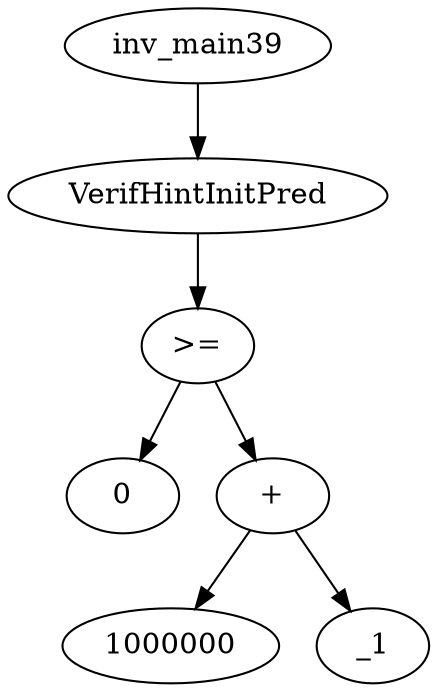 digraph dag {
0 [label="inv_main39"];
1 [label="VerifHintInitPred"];
2 [label=">="];
3 [label="0"];
4 [label="+"];
5 [label="1000000"];
6 [label="_1"];
0->1
1->2
2->4
2 -> 3
4->6
4 -> 5
}
